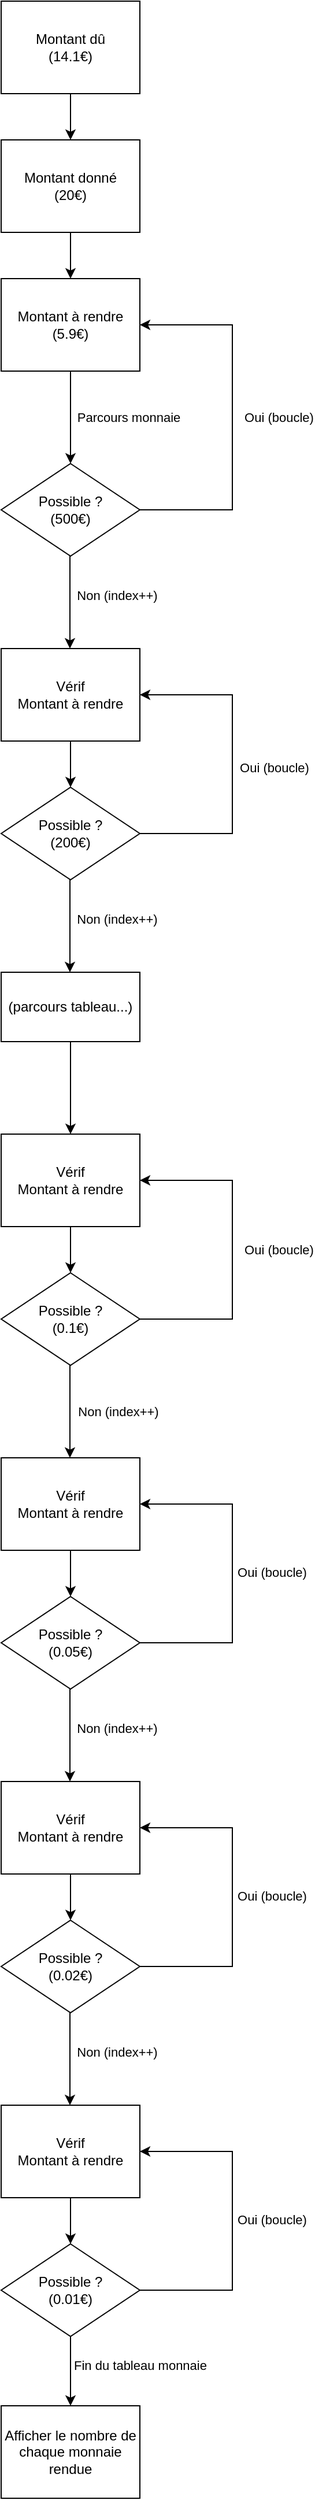 <mxfile version="24.7.6">
  <diagram name="Page-1" id="7a63W4b-6SPAxTa8CQR_">
    <mxGraphModel dx="792" dy="1097" grid="1" gridSize="10" guides="1" tooltips="1" connect="1" arrows="1" fold="1" page="1" pageScale="1" pageWidth="827" pageHeight="1169" math="0" shadow="0">
      <root>
        <mxCell id="0" />
        <mxCell id="1" parent="0" />
        <mxCell id="mQPQvMSn5yHVOxBHAJfM-3" value="" style="edgeStyle=orthogonalEdgeStyle;rounded=0;orthogonalLoop=1;jettySize=auto;html=1;" edge="1" parent="1" source="mQPQvMSn5yHVOxBHAJfM-1" target="mQPQvMSn5yHVOxBHAJfM-2">
          <mxGeometry relative="1" as="geometry" />
        </mxCell>
        <mxCell id="mQPQvMSn5yHVOxBHAJfM-1" value="Montant dû&lt;br&gt;(14.1€)" style="rounded=0;whiteSpace=wrap;html=1;" vertex="1" parent="1">
          <mxGeometry x="320" y="120" width="120" height="80" as="geometry" />
        </mxCell>
        <mxCell id="mQPQvMSn5yHVOxBHAJfM-5" value="" style="edgeStyle=orthogonalEdgeStyle;rounded=0;orthogonalLoop=1;jettySize=auto;html=1;" edge="1" parent="1" source="mQPQvMSn5yHVOxBHAJfM-2" target="mQPQvMSn5yHVOxBHAJfM-4">
          <mxGeometry relative="1" as="geometry" />
        </mxCell>
        <mxCell id="mQPQvMSn5yHVOxBHAJfM-2" value="Montant donné&lt;br&gt;(20€)" style="rounded=0;whiteSpace=wrap;html=1;" vertex="1" parent="1">
          <mxGeometry x="320" y="240" width="120" height="80" as="geometry" />
        </mxCell>
        <mxCell id="mQPQvMSn5yHVOxBHAJfM-7" value="" style="edgeStyle=orthogonalEdgeStyle;rounded=0;orthogonalLoop=1;jettySize=auto;html=1;" edge="1" parent="1" source="mQPQvMSn5yHVOxBHAJfM-4" target="mQPQvMSn5yHVOxBHAJfM-6">
          <mxGeometry relative="1" as="geometry" />
        </mxCell>
        <mxCell id="mQPQvMSn5yHVOxBHAJfM-8" value="Parcours monnaie" style="edgeLabel;html=1;align=center;verticalAlign=middle;resizable=0;points=[];" vertex="1" connectable="0" parent="mQPQvMSn5yHVOxBHAJfM-7">
          <mxGeometry x="-0.075" y="-1" relative="1" as="geometry">
            <mxPoint x="51" y="3" as="offset" />
          </mxGeometry>
        </mxCell>
        <mxCell id="mQPQvMSn5yHVOxBHAJfM-4" value="Montant à rendre&lt;br&gt;(5.9€)" style="rounded=0;whiteSpace=wrap;html=1;" vertex="1" parent="1">
          <mxGeometry x="320" y="360" width="120" height="80" as="geometry" />
        </mxCell>
        <mxCell id="mQPQvMSn5yHVOxBHAJfM-9" style="edgeStyle=orthogonalEdgeStyle;rounded=0;orthogonalLoop=1;jettySize=auto;html=1;exitX=1;exitY=0.5;exitDx=0;exitDy=0;entryX=1;entryY=0.5;entryDx=0;entryDy=0;" edge="1" parent="1" source="mQPQvMSn5yHVOxBHAJfM-6" target="mQPQvMSn5yHVOxBHAJfM-4">
          <mxGeometry relative="1" as="geometry">
            <mxPoint x="520" y="550" as="sourcePoint" />
            <mxPoint x="520" y="390" as="targetPoint" />
            <Array as="points">
              <mxPoint x="520" y="560" />
              <mxPoint x="520" y="400" />
            </Array>
          </mxGeometry>
        </mxCell>
        <mxCell id="mQPQvMSn5yHVOxBHAJfM-10" value="Oui (boucle)" style="edgeLabel;html=1;align=center;verticalAlign=middle;resizable=0;points=[];" vertex="1" connectable="0" parent="mQPQvMSn5yHVOxBHAJfM-9">
          <mxGeometry x="-0.006" y="-2" relative="1" as="geometry">
            <mxPoint x="38" y="-1" as="offset" />
          </mxGeometry>
        </mxCell>
        <mxCell id="mQPQvMSn5yHVOxBHAJfM-12" value="" style="edgeStyle=orthogonalEdgeStyle;rounded=0;orthogonalLoop=1;jettySize=auto;html=1;" edge="1" parent="1">
          <mxGeometry relative="1" as="geometry">
            <mxPoint x="379.5" y="600" as="sourcePoint" />
            <mxPoint x="379.5" y="680" as="targetPoint" />
          </mxGeometry>
        </mxCell>
        <mxCell id="mQPQvMSn5yHVOxBHAJfM-13" value="Non (index++)" style="edgeLabel;html=1;align=center;verticalAlign=middle;resizable=0;points=[];" vertex="1" connectable="0" parent="mQPQvMSn5yHVOxBHAJfM-12">
          <mxGeometry x="-0.15" y="2" relative="1" as="geometry">
            <mxPoint x="38" as="offset" />
          </mxGeometry>
        </mxCell>
        <mxCell id="mQPQvMSn5yHVOxBHAJfM-6" value="Possible ?&lt;br&gt;(500€)" style="rhombus;whiteSpace=wrap;html=1;rounded=0;" vertex="1" parent="1">
          <mxGeometry x="320" y="520" width="120" height="80" as="geometry" />
        </mxCell>
        <mxCell id="mQPQvMSn5yHVOxBHAJfM-16" style="edgeStyle=orthogonalEdgeStyle;rounded=0;orthogonalLoop=1;jettySize=auto;html=1;entryX=1;entryY=0.5;entryDx=0;entryDy=0;" edge="1" parent="1" source="mQPQvMSn5yHVOxBHAJfM-11" target="mQPQvMSn5yHVOxBHAJfM-14">
          <mxGeometry relative="1" as="geometry">
            <Array as="points">
              <mxPoint x="520" y="840" />
              <mxPoint x="520" y="720" />
            </Array>
          </mxGeometry>
        </mxCell>
        <mxCell id="mQPQvMSn5yHVOxBHAJfM-11" value="Possible ?&lt;br&gt;(200€)" style="rhombus;whiteSpace=wrap;html=1;rounded=0;" vertex="1" parent="1">
          <mxGeometry x="320" y="800" width="120" height="80" as="geometry" />
        </mxCell>
        <mxCell id="mQPQvMSn5yHVOxBHAJfM-15" value="" style="edgeStyle=orthogonalEdgeStyle;rounded=0;orthogonalLoop=1;jettySize=auto;html=1;" edge="1" parent="1" source="mQPQvMSn5yHVOxBHAJfM-14" target="mQPQvMSn5yHVOxBHAJfM-11">
          <mxGeometry relative="1" as="geometry" />
        </mxCell>
        <mxCell id="mQPQvMSn5yHVOxBHAJfM-14" value="Vérif&lt;div&gt;Montant à rendre&lt;/div&gt;" style="rounded=0;whiteSpace=wrap;html=1;" vertex="1" parent="1">
          <mxGeometry x="320" y="680" width="120" height="80" as="geometry" />
        </mxCell>
        <mxCell id="mQPQvMSn5yHVOxBHAJfM-18" value="" style="edgeStyle=orthogonalEdgeStyle;rounded=0;orthogonalLoop=1;jettySize=auto;html=1;" edge="1" parent="1">
          <mxGeometry relative="1" as="geometry">
            <mxPoint x="379.5" y="880" as="sourcePoint" />
            <mxPoint x="379.5" y="960" as="targetPoint" />
          </mxGeometry>
        </mxCell>
        <mxCell id="mQPQvMSn5yHVOxBHAJfM-19" value="Non (index++)" style="edgeLabel;html=1;align=center;verticalAlign=middle;resizable=0;points=[];" vertex="1" connectable="0" parent="mQPQvMSn5yHVOxBHAJfM-18">
          <mxGeometry x="-0.15" y="2" relative="1" as="geometry">
            <mxPoint x="38" as="offset" />
          </mxGeometry>
        </mxCell>
        <mxCell id="mQPQvMSn5yHVOxBHAJfM-20" style="edgeStyle=orthogonalEdgeStyle;rounded=0;orthogonalLoop=1;jettySize=auto;html=1;entryX=1;entryY=0.5;entryDx=0;entryDy=0;" edge="1" parent="1" source="mQPQvMSn5yHVOxBHAJfM-21" target="mQPQvMSn5yHVOxBHAJfM-23">
          <mxGeometry relative="1" as="geometry">
            <Array as="points">
              <mxPoint x="520" y="1260" />
              <mxPoint x="520" y="1140" />
            </Array>
          </mxGeometry>
        </mxCell>
        <mxCell id="mQPQvMSn5yHVOxBHAJfM-21" value="Possible ?&lt;br&gt;(0.1&lt;span style=&quot;color: rgba(0, 0, 0, 0); font-family: monospace; font-size: 0px; text-align: start; text-wrap: nowrap;&quot;&gt;%3CmxGraphModel%3E%3Croot%3E%3CmxCell%20id%3D%220%22%2F%3E%3CmxCell%20id%3D%221%22%20parent%3D%220%22%2F%3E%3CmxCell%20id%3D%222%22%20value%3D%22%22%20style%3D%22edgeStyle%3DorthogonalEdgeStyle%3Brounded%3D0%3BorthogonalLoop%3D1%3BjettySize%3Dauto%3Bhtml%3D1%3B%22%20edge%3D%221%22%20parent%3D%221%22%3E%3CmxGeometry%20relative%3D%221%22%20as%3D%22geometry%22%3E%3CmxPoint%20x%3D%22379.5%22%20y%3D%22600%22%20as%3D%22sourcePoint%22%2F%3E%3CmxPoint%20x%3D%22379.5%22%20y%3D%22680%22%20as%3D%22targetPoint%22%2F%3E%3C%2FmxGeometry%3E%3C%2FmxCell%3E%3CmxCell%20id%3D%223%22%20value%3D%22Non%20(index%2B%2B)%22%20style%3D%22edgeLabel%3Bhtml%3D1%3Balign%3Dcenter%3BverticalAlign%3Dmiddle%3Bresizable%3D0%3Bpoints%3D%5B%5D%3B%22%20vertex%3D%221%22%20connectable%3D%220%22%20parent%3D%222%22%3E%3CmxGeometry%20x%3D%22-0.15%22%20y%3D%222%22%20relative%3D%221%22%20as%3D%22geometry%22%3E%3CmxPoint%20x%3D%2238%22%20as%3D%22offset%22%2F%3E%3C%2FmxGeometry%3E%3C%2FmxCell%3E%3CmxCell%20id%3D%224%22%20style%3D%22edgeStyle%3DorthogonalEdgeStyle%3Brounded%3D0%3BorthogonalLoop%3D1%3BjettySize%3Dauto%3Bhtml%3D1%3BentryX%3D1%3BentryY%3D0.5%3BentryDx%3D0%3BentryDy%3D0%3B%22%20edge%3D%221%22%20source%3D%225%22%20target%3D%227%22%20parent%3D%221%22%3E%3CmxGeometry%20relative%3D%221%22%20as%3D%22geometry%22%3E%3CArray%20as%3D%22points%22%3E%3CmxPoint%20x%3D%22520%22%20y%3D%22840%22%2F%3E%3CmxPoint%20x%3D%22520%22%20y%3D%22720%22%2F%3E%3C%2FArray%3E%3C%2FmxGeometry%3E%3C%2FmxCell%3E%3CmxCell%20id%3D%225%22%20value%3D%22Possible%20%3F%26lt%3Bbr%26gt%3B(200%E2%82%AC)%22%20style%3D%22rhombus%3BwhiteSpace%3Dwrap%3Bhtml%3D1%3Brounded%3D0%3B%22%20vertex%3D%221%22%20parent%3D%221%22%3E%3CmxGeometry%20x%3D%22320%22%20y%3D%22800%22%20width%3D%22120%22%20height%3D%2280%22%20as%3D%22geometry%22%2F%3E%3C%2FmxCell%3E%3CmxCell%20id%3D%226%22%20value%3D%22%22%20style%3D%22edgeStyle%3DorthogonalEdgeStyle%3Brounded%3D0%3BorthogonalLoop%3D1%3BjettySize%3Dauto%3Bhtml%3D1%3B%22%20edge%3D%221%22%20source%3D%227%22%20target%3D%225%22%20parent%3D%221%22%3E%3CmxGeometry%20relative%3D%221%22%20as%3D%22geometry%22%2F%3E%3C%2FmxCell%3E%3CmxCell%20id%3D%227%22%20value%3D%22V%C3%A9rif%26lt%3Bdiv%26gt%3BMontant%20%C3%A0%20rendre%26lt%3B%2Fdiv%26gt%3B%22%20style%3D%22rounded%3D0%3BwhiteSpace%3Dwrap%3Bhtml%3D1%3B%22%20vertex%3D%221%22%20parent%3D%221%22%3E%3CmxGeometry%20x%3D%22320%22%20y%3D%22680%22%20width%3D%22120%22%20height%3D%2280%22%20as%3D%22geometry%22%2F%3E%3C%2FmxCell%3E%3C%2Froot%3E%3C%2FmxGraphMode&lt;/span&gt;€)" style="rhombus;whiteSpace=wrap;html=1;rounded=0;" vertex="1" parent="1">
          <mxGeometry x="320" y="1220" width="120" height="80" as="geometry" />
        </mxCell>
        <mxCell id="mQPQvMSn5yHVOxBHAJfM-22" value="" style="edgeStyle=orthogonalEdgeStyle;rounded=0;orthogonalLoop=1;jettySize=auto;html=1;" edge="1" parent="1" source="mQPQvMSn5yHVOxBHAJfM-23" target="mQPQvMSn5yHVOxBHAJfM-21">
          <mxGeometry relative="1" as="geometry" />
        </mxCell>
        <mxCell id="mQPQvMSn5yHVOxBHAJfM-23" value="Vérif&lt;div&gt;Montant à rendre&lt;/div&gt;" style="rounded=0;whiteSpace=wrap;html=1;" vertex="1" parent="1">
          <mxGeometry x="320" y="1100" width="120" height="80" as="geometry" />
        </mxCell>
        <mxCell id="mQPQvMSn5yHVOxBHAJfM-24" value="" style="edgeStyle=orthogonalEdgeStyle;rounded=0;orthogonalLoop=1;jettySize=auto;html=1;" edge="1" parent="1">
          <mxGeometry relative="1" as="geometry">
            <mxPoint x="379.5" y="1300" as="sourcePoint" />
            <mxPoint x="379.5" y="1380" as="targetPoint" />
          </mxGeometry>
        </mxCell>
        <mxCell id="mQPQvMSn5yHVOxBHAJfM-25" value="Non (index++)" style="edgeLabel;html=1;align=center;verticalAlign=middle;resizable=0;points=[];" vertex="1" connectable="0" parent="mQPQvMSn5yHVOxBHAJfM-24">
          <mxGeometry x="-0.15" y="2" relative="1" as="geometry">
            <mxPoint x="39" y="6" as="offset" />
          </mxGeometry>
        </mxCell>
        <mxCell id="mQPQvMSn5yHVOxBHAJfM-26" style="edgeStyle=orthogonalEdgeStyle;rounded=0;orthogonalLoop=1;jettySize=auto;html=1;entryX=1;entryY=0.5;entryDx=0;entryDy=0;" edge="1" parent="1" source="mQPQvMSn5yHVOxBHAJfM-27" target="mQPQvMSn5yHVOxBHAJfM-29">
          <mxGeometry relative="1" as="geometry">
            <Array as="points">
              <mxPoint x="520" y="1540" />
              <mxPoint x="520" y="1420" />
            </Array>
          </mxGeometry>
        </mxCell>
        <mxCell id="mQPQvMSn5yHVOxBHAJfM-27" value="Possible ?&lt;br&gt;(0.05€)" style="rhombus;whiteSpace=wrap;html=1;rounded=0;" vertex="1" parent="1">
          <mxGeometry x="320" y="1500" width="120" height="80" as="geometry" />
        </mxCell>
        <mxCell id="mQPQvMSn5yHVOxBHAJfM-28" value="" style="edgeStyle=orthogonalEdgeStyle;rounded=0;orthogonalLoop=1;jettySize=auto;html=1;" edge="1" parent="1" source="mQPQvMSn5yHVOxBHAJfM-29" target="mQPQvMSn5yHVOxBHAJfM-27">
          <mxGeometry relative="1" as="geometry" />
        </mxCell>
        <mxCell id="mQPQvMSn5yHVOxBHAJfM-29" value="Vérif&lt;div&gt;Montant à rendre&lt;/div&gt;" style="rounded=0;whiteSpace=wrap;html=1;" vertex="1" parent="1">
          <mxGeometry x="320" y="1380" width="120" height="80" as="geometry" />
        </mxCell>
        <mxCell id="mQPQvMSn5yHVOxBHAJfM-30" value="" style="edgeStyle=orthogonalEdgeStyle;rounded=0;orthogonalLoop=1;jettySize=auto;html=1;" edge="1" parent="1">
          <mxGeometry relative="1" as="geometry">
            <mxPoint x="379.5" y="1580" as="sourcePoint" />
            <mxPoint x="379.5" y="1660" as="targetPoint" />
          </mxGeometry>
        </mxCell>
        <mxCell id="mQPQvMSn5yHVOxBHAJfM-31" value="Non (index++)" style="edgeLabel;html=1;align=center;verticalAlign=middle;resizable=0;points=[];" vertex="1" connectable="0" parent="mQPQvMSn5yHVOxBHAJfM-30">
          <mxGeometry x="-0.15" y="2" relative="1" as="geometry">
            <mxPoint x="38" as="offset" />
          </mxGeometry>
        </mxCell>
        <mxCell id="mQPQvMSn5yHVOxBHAJfM-32" style="edgeStyle=orthogonalEdgeStyle;rounded=0;orthogonalLoop=1;jettySize=auto;html=1;entryX=1;entryY=0.5;entryDx=0;entryDy=0;" edge="1" parent="1" source="mQPQvMSn5yHVOxBHAJfM-33" target="mQPQvMSn5yHVOxBHAJfM-35">
          <mxGeometry relative="1" as="geometry">
            <Array as="points">
              <mxPoint x="520" y="1820" />
              <mxPoint x="520" y="1700" />
            </Array>
          </mxGeometry>
        </mxCell>
        <mxCell id="mQPQvMSn5yHVOxBHAJfM-33" value="Possible ?&lt;br&gt;(0.02€)" style="rhombus;whiteSpace=wrap;html=1;rounded=0;" vertex="1" parent="1">
          <mxGeometry x="320" y="1780" width="120" height="80" as="geometry" />
        </mxCell>
        <mxCell id="mQPQvMSn5yHVOxBHAJfM-34" value="" style="edgeStyle=orthogonalEdgeStyle;rounded=0;orthogonalLoop=1;jettySize=auto;html=1;" edge="1" parent="1" source="mQPQvMSn5yHVOxBHAJfM-35" target="mQPQvMSn5yHVOxBHAJfM-33">
          <mxGeometry relative="1" as="geometry" />
        </mxCell>
        <mxCell id="mQPQvMSn5yHVOxBHAJfM-35" value="Vérif&lt;div&gt;Montant à rendre&lt;/div&gt;" style="rounded=0;whiteSpace=wrap;html=1;" vertex="1" parent="1">
          <mxGeometry x="320" y="1660" width="120" height="80" as="geometry" />
        </mxCell>
        <mxCell id="mQPQvMSn5yHVOxBHAJfM-36" value="" style="edgeStyle=orthogonalEdgeStyle;rounded=0;orthogonalLoop=1;jettySize=auto;html=1;" edge="1" parent="1">
          <mxGeometry relative="1" as="geometry">
            <mxPoint x="379.5" y="1860" as="sourcePoint" />
            <mxPoint x="379.5" y="1940" as="targetPoint" />
          </mxGeometry>
        </mxCell>
        <mxCell id="mQPQvMSn5yHVOxBHAJfM-37" value="Non (index++)" style="edgeLabel;html=1;align=center;verticalAlign=middle;resizable=0;points=[];" vertex="1" connectable="0" parent="mQPQvMSn5yHVOxBHAJfM-36">
          <mxGeometry x="-0.15" y="2" relative="1" as="geometry">
            <mxPoint x="38" as="offset" />
          </mxGeometry>
        </mxCell>
        <mxCell id="mQPQvMSn5yHVOxBHAJfM-38" style="edgeStyle=orthogonalEdgeStyle;rounded=0;orthogonalLoop=1;jettySize=auto;html=1;entryX=1;entryY=0.5;entryDx=0;entryDy=0;" edge="1" parent="1" source="mQPQvMSn5yHVOxBHAJfM-39" target="mQPQvMSn5yHVOxBHAJfM-41">
          <mxGeometry relative="1" as="geometry">
            <Array as="points">
              <mxPoint x="520" y="2100" />
              <mxPoint x="520" y="1980" />
            </Array>
          </mxGeometry>
        </mxCell>
        <mxCell id="mQPQvMSn5yHVOxBHAJfM-55" value="" style="edgeStyle=orthogonalEdgeStyle;rounded=0;orthogonalLoop=1;jettySize=auto;html=1;" edge="1" parent="1" source="mQPQvMSn5yHVOxBHAJfM-39" target="mQPQvMSn5yHVOxBHAJfM-54">
          <mxGeometry relative="1" as="geometry" />
        </mxCell>
        <mxCell id="mQPQvMSn5yHVOxBHAJfM-56" value="Fin du tableau monnaie" style="edgeLabel;html=1;align=center;verticalAlign=middle;resizable=0;points=[];" vertex="1" connectable="0" parent="mQPQvMSn5yHVOxBHAJfM-55">
          <mxGeometry x="-0.167" y="1" relative="1" as="geometry">
            <mxPoint x="59" as="offset" />
          </mxGeometry>
        </mxCell>
        <mxCell id="mQPQvMSn5yHVOxBHAJfM-39" value="Possible ?&lt;br&gt;(0.01€)" style="rhombus;whiteSpace=wrap;html=1;rounded=0;" vertex="1" parent="1">
          <mxGeometry x="320" y="2060" width="120" height="80" as="geometry" />
        </mxCell>
        <mxCell id="mQPQvMSn5yHVOxBHAJfM-40" value="" style="edgeStyle=orthogonalEdgeStyle;rounded=0;orthogonalLoop=1;jettySize=auto;html=1;" edge="1" parent="1" source="mQPQvMSn5yHVOxBHAJfM-41" target="mQPQvMSn5yHVOxBHAJfM-39">
          <mxGeometry relative="1" as="geometry" />
        </mxCell>
        <mxCell id="mQPQvMSn5yHVOxBHAJfM-41" value="Vérif&lt;div&gt;Montant à rendre&lt;/div&gt;" style="rounded=0;whiteSpace=wrap;html=1;" vertex="1" parent="1">
          <mxGeometry x="320" y="1940" width="120" height="80" as="geometry" />
        </mxCell>
        <mxCell id="mQPQvMSn5yHVOxBHAJfM-46" value="Oui (boucle)" style="edgeLabel;html=1;align=center;verticalAlign=middle;resizable=0;points=[];" vertex="1" connectable="0" parent="1">
          <mxGeometry x="570" y="490" as="geometry">
            <mxPoint x="-14" y="293" as="offset" />
          </mxGeometry>
        </mxCell>
        <mxCell id="mQPQvMSn5yHVOxBHAJfM-47" value="Oui (boucle)" style="edgeLabel;html=1;align=center;verticalAlign=middle;resizable=0;points=[];" vertex="1" connectable="0" parent="1">
          <mxGeometry x="560" y="1200" as="geometry" />
        </mxCell>
        <mxCell id="mQPQvMSn5yHVOxBHAJfM-48" value="Oui (boucle)" style="edgeLabel;html=1;align=center;verticalAlign=middle;resizable=0;points=[];" vertex="1" connectable="0" parent="1">
          <mxGeometry x="570" y="1390" as="geometry">
            <mxPoint x="-16" y="89" as="offset" />
          </mxGeometry>
        </mxCell>
        <mxCell id="mQPQvMSn5yHVOxBHAJfM-49" value="Oui (boucle)" style="edgeLabel;html=1;align=center;verticalAlign=middle;resizable=0;points=[];" vertex="1" connectable="0" parent="1">
          <mxGeometry x="570" y="1670" as="geometry">
            <mxPoint x="-16" y="89" as="offset" />
          </mxGeometry>
        </mxCell>
        <mxCell id="mQPQvMSn5yHVOxBHAJfM-50" value="Oui (boucle)" style="edgeLabel;html=1;align=center;verticalAlign=middle;resizable=0;points=[];" vertex="1" connectable="0" parent="1">
          <mxGeometry x="570" y="1950" as="geometry">
            <mxPoint x="-16" y="89" as="offset" />
          </mxGeometry>
        </mxCell>
        <mxCell id="mQPQvMSn5yHVOxBHAJfM-53" value="" style="edgeStyle=orthogonalEdgeStyle;rounded=0;orthogonalLoop=1;jettySize=auto;html=1;" edge="1" parent="1" source="mQPQvMSn5yHVOxBHAJfM-51">
          <mxGeometry relative="1" as="geometry">
            <mxPoint x="380" y="1100" as="targetPoint" />
          </mxGeometry>
        </mxCell>
        <mxCell id="mQPQvMSn5yHVOxBHAJfM-51" value="(parcours tableau...)" style="rounded=0;whiteSpace=wrap;html=1;" vertex="1" parent="1">
          <mxGeometry x="320" y="960" width="120" height="60" as="geometry" />
        </mxCell>
        <mxCell id="mQPQvMSn5yHVOxBHAJfM-54" value="Afficher le nombre de chaque monnaie rendue" style="whiteSpace=wrap;html=1;rounded=0;" vertex="1" parent="1">
          <mxGeometry x="320" y="2200" width="120" height="80" as="geometry" />
        </mxCell>
      </root>
    </mxGraphModel>
  </diagram>
</mxfile>
